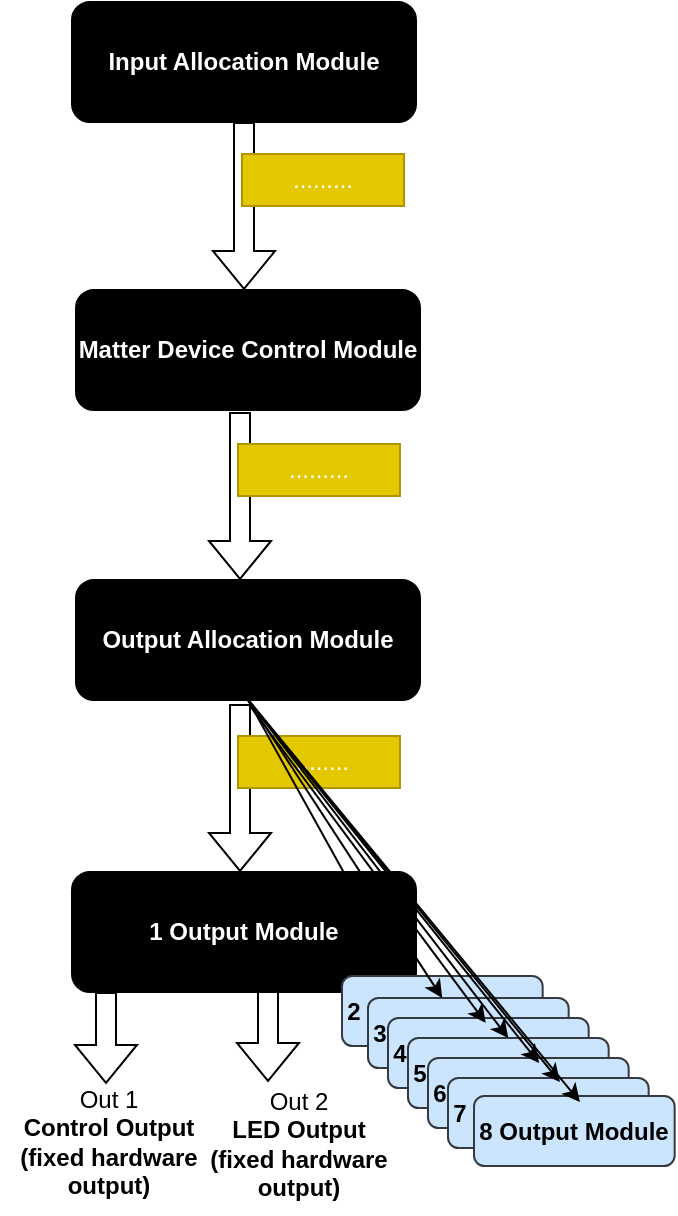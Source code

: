 <mxfile version="24.4.8" type="github" pages="8">
  <diagram name="Architecture" id="3tNNM1X5z_LQ3v7Zmcsf">
    <mxGraphModel dx="1160" dy="702" grid="0" gridSize="10" guides="1" tooltips="1" connect="1" arrows="1" fold="1" page="1" pageScale="1" pageWidth="850" pageHeight="1100" background="none" math="0" shadow="0">
      <root>
        <mxCell id="0" />
        <mxCell id="1" parent="0" />
        <UserObject label="&lt;b&gt;1 Output Module&lt;/b&gt;" link="data:page/id,SDVZ6m2dIcWAikIsJlS1" id="fAy4cRbwCINLskFZb-au-1">
          <mxCell style="rounded=1;whiteSpace=wrap;html=1;fillColor=#000000;fontColor=#FFFFFF;" parent="1" vertex="1">
            <mxGeometry x="293" y="929" width="172" height="60" as="geometry" />
          </mxCell>
        </UserObject>
        <mxCell id="fAy4cRbwCINLskFZb-au-11" value="&lt;b&gt;2 Output Module&lt;/b&gt;" style="rounded=1;whiteSpace=wrap;html=1;fillColor=#cce5ff;strokeColor=#36393d;" parent="1" vertex="1">
          <mxGeometry x="428" y="981" width="100.33" height="35" as="geometry" />
        </mxCell>
        <mxCell id="fAy4cRbwCINLskFZb-au-12" value="&lt;b&gt;3 Output Module&lt;/b&gt;" style="rounded=1;whiteSpace=wrap;html=1;fillColor=#cce5ff;strokeColor=#36393d;" parent="1" vertex="1">
          <mxGeometry x="441" y="992" width="100.33" height="35" as="geometry" />
        </mxCell>
        <mxCell id="fAy4cRbwCINLskFZb-au-13" value="&lt;b&gt;4 Output Module&lt;/b&gt;" style="rounded=1;whiteSpace=wrap;html=1;fillColor=#cce5ff;strokeColor=#36393d;" parent="1" vertex="1">
          <mxGeometry x="451" y="1002" width="100.33" height="35" as="geometry" />
        </mxCell>
        <mxCell id="fAy4cRbwCINLskFZb-au-14" value="&lt;b&gt;5 Output Module&lt;/b&gt;" style="rounded=1;whiteSpace=wrap;html=1;fillColor=#cce5ff;strokeColor=#36393d;" parent="1" vertex="1">
          <mxGeometry x="461" y="1012" width="100.33" height="35" as="geometry" />
        </mxCell>
        <mxCell id="fAy4cRbwCINLskFZb-au-15" value="&lt;b&gt;6 Output Module&lt;/b&gt;" style="rounded=1;whiteSpace=wrap;html=1;fillColor=#cce5ff;strokeColor=#36393d;" parent="1" vertex="1">
          <mxGeometry x="471" y="1022" width="100.33" height="35" as="geometry" />
        </mxCell>
        <mxCell id="fAy4cRbwCINLskFZb-au-16" value="&lt;b&gt;7 Output Module&lt;/b&gt;" style="rounded=1;whiteSpace=wrap;html=1;fillColor=#cce5ff;strokeColor=#36393d;" parent="1" vertex="1">
          <mxGeometry x="481" y="1032" width="100.33" height="35" as="geometry" />
        </mxCell>
        <mxCell id="fAy4cRbwCINLskFZb-au-17" value="&lt;b&gt;8 Output Module&lt;/b&gt;" style="rounded=1;whiteSpace=wrap;html=1;fillColor=#cce5ff;strokeColor=#36393d;" parent="1" vertex="1">
          <mxGeometry x="494" y="1041" width="100.33" height="35" as="geometry" />
        </mxCell>
        <mxCell id="ux4bUXaMXEddhi8iajMC-2" value="" style="shape=flexArrow;endArrow=classic;html=1;rounded=0;" parent="1" edge="1">
          <mxGeometry width="50" height="50" relative="1" as="geometry">
            <mxPoint x="377" y="845" as="sourcePoint" />
            <mxPoint x="377" y="929" as="targetPoint" />
          </mxGeometry>
        </mxCell>
        <UserObject label="&lt;font color=&quot;#ffffff&quot;&gt;.........&lt;/font&gt;" link="data:page/id,x37iSuyGTZj7YB0T2Fns" id="trt422tmJs_5_FZKnpYO-1">
          <mxCell style="rounded=0;whiteSpace=wrap;html=1;fillColor=#e3c800;strokeColor=#B09500;fontColor=#000000;" parent="1" vertex="1">
            <mxGeometry x="376" y="861" width="81" height="26" as="geometry" />
          </mxCell>
        </UserObject>
        <mxCell id="wxT5oKkkRgQmS80elWKP-1" value="" style="shape=flexArrow;endArrow=classic;html=1;rounded=0;" parent="1" edge="1">
          <mxGeometry width="50" height="50" relative="1" as="geometry">
            <mxPoint x="310" y="989" as="sourcePoint" />
            <mxPoint x="310" y="1035" as="targetPoint" />
          </mxGeometry>
        </mxCell>
        <mxCell id="wxT5oKkkRgQmS80elWKP-2" value="" style="shape=flexArrow;endArrow=classic;html=1;rounded=0;" parent="1" edge="1">
          <mxGeometry width="50" height="50" relative="1" as="geometry">
            <mxPoint x="391" y="988" as="sourcePoint" />
            <mxPoint x="391" y="1034" as="targetPoint" />
          </mxGeometry>
        </mxCell>
        <mxCell id="wxT5oKkkRgQmS80elWKP-3" value="Out 1&lt;div&gt;&lt;b&gt;Control Output&lt;/b&gt;&lt;/div&gt;&lt;div&gt;&lt;b&gt;(fixed hardware&lt;/b&gt;&lt;/div&gt;&lt;div&gt;&lt;b&gt;output)&lt;/b&gt;&lt;/div&gt;" style="text;html=1;align=center;verticalAlign=middle;resizable=0;points=[];autosize=1;strokeColor=none;fillColor=none;" parent="1" vertex="1">
          <mxGeometry x="257" y="1029" width="107" height="70" as="geometry" />
        </mxCell>
        <mxCell id="9pxlGcknDMdws_vcNT_B-1" value="Out 2&lt;div&gt;&lt;b&gt;LED Output&lt;/b&gt;&lt;/div&gt;&lt;div&gt;&lt;div&gt;&lt;b&gt;(fixed hardware&lt;/b&gt;&lt;/div&gt;&lt;div&gt;&lt;b&gt;output)&lt;/b&gt;&lt;/div&gt;&lt;/div&gt;" style="text;html=1;align=center;verticalAlign=middle;resizable=0;points=[];autosize=1;strokeColor=none;fillColor=none;" parent="1" vertex="1">
          <mxGeometry x="352" y="1030" width="107" height="70" as="geometry" />
        </mxCell>
        <UserObject label="&lt;b&gt;Output Allocation Module&lt;/b&gt;" link="data:page/id,f13qpNif5W2N2oETGpjO" id="vfjMXeYuusqqXOGD4zw7-1">
          <mxCell style="rounded=1;whiteSpace=wrap;html=1;fillColor=#000000;fontColor=#FFFFFF;" parent="1" vertex="1">
            <mxGeometry x="295" y="783" width="172" height="60" as="geometry" />
          </mxCell>
        </UserObject>
        <mxCell id="m_XG7xQePaBYRRnWptKg-1" value="" style="shape=flexArrow;endArrow=classic;html=1;rounded=0;" parent="1" edge="1">
          <mxGeometry width="50" height="50" relative="1" as="geometry">
            <mxPoint x="377" y="699" as="sourcePoint" />
            <mxPoint x="377" y="783" as="targetPoint" />
          </mxGeometry>
        </mxCell>
        <UserObject label="&lt;font color=&quot;#ffffff&quot;&gt;.........&lt;/font&gt;" link="data:page/id,_CJlaNm810BKsSvQgKIT" id="m_XG7xQePaBYRRnWptKg-2">
          <mxCell style="rounded=0;whiteSpace=wrap;html=1;fillColor=#e3c800;strokeColor=#B09500;fontColor=#000000;" parent="1" vertex="1">
            <mxGeometry x="376" y="715" width="81" height="26" as="geometry" />
          </mxCell>
        </UserObject>
        <mxCell id="jWVe9jhLpJO2bFFUr-xW-1" value="" style="endArrow=classic;html=1;rounded=0;exitX=0.5;exitY=1;exitDx=0;exitDy=0;entryX=0.366;entryY=0.037;entryDx=0;entryDy=0;entryPerimeter=0;" parent="1" source="vfjMXeYuusqqXOGD4zw7-1" edge="1">
          <mxGeometry width="50" height="50" relative="1" as="geometry">
            <mxPoint x="453" y="856" as="sourcePoint" />
            <mxPoint x="451.721" y="970.295" as="targetPoint" />
          </mxGeometry>
        </mxCell>
        <mxCell id="jWVe9jhLpJO2bFFUr-xW-2" value="" style="endArrow=classic;html=1;rounded=0;entryX=0.37;entryY=0;entryDx=0;entryDy=0;entryPerimeter=0;exitX=0.5;exitY=1;exitDx=0;exitDy=0;" parent="1" source="vfjMXeYuusqqXOGD4zw7-1" target="fAy4cRbwCINLskFZb-au-12" edge="1">
          <mxGeometry width="50" height="50" relative="1" as="geometry">
            <mxPoint x="384" y="851" as="sourcePoint" />
            <mxPoint x="460" y="978" as="targetPoint" />
          </mxGeometry>
        </mxCell>
        <mxCell id="jWVe9jhLpJO2bFFUr-xW-3" value="" style="endArrow=classic;html=1;rounded=0;entryX=0.487;entryY=0.069;entryDx=0;entryDy=0;entryPerimeter=0;" parent="1" target="fAy4cRbwCINLskFZb-au-13" edge="1">
          <mxGeometry width="50" height="50" relative="1" as="geometry">
            <mxPoint x="382" y="846" as="sourcePoint" />
            <mxPoint x="479" y="992" as="targetPoint" />
          </mxGeometry>
        </mxCell>
        <mxCell id="jWVe9jhLpJO2bFFUr-xW-4" value="" style="endArrow=classic;html=1;rounded=0;entryX=0.5;entryY=0;entryDx=0;entryDy=0;exitX=0.5;exitY=1;exitDx=0;exitDy=0;" parent="1" source="vfjMXeYuusqqXOGD4zw7-1" target="fAy4cRbwCINLskFZb-au-14" edge="1">
          <mxGeometry width="50" height="50" relative="1" as="geometry">
            <mxPoint x="392" y="856" as="sourcePoint" />
            <mxPoint x="510" y="1014" as="targetPoint" />
          </mxGeometry>
        </mxCell>
        <mxCell id="jWVe9jhLpJO2bFFUr-xW-5" value="" style="endArrow=classic;html=1;rounded=0;entryX=0.554;entryY=0.071;entryDx=0;entryDy=0;entryPerimeter=0;" parent="1" target="fAy4cRbwCINLskFZb-au-15" edge="1">
          <mxGeometry width="50" height="50" relative="1" as="geometry">
            <mxPoint x="382" y="844" as="sourcePoint" />
            <mxPoint x="521" y="1022" as="targetPoint" />
          </mxGeometry>
        </mxCell>
        <mxCell id="jWVe9jhLpJO2bFFUr-xW-6" value="" style="endArrow=classic;html=1;rounded=0;entryX=0.554;entryY=0.071;entryDx=0;entryDy=0;entryPerimeter=0;exitX=0.5;exitY=1;exitDx=0;exitDy=0;" parent="1" source="vfjMXeYuusqqXOGD4zw7-1" edge="1">
          <mxGeometry width="50" height="50" relative="1" as="geometry">
            <mxPoint x="392" y="854" as="sourcePoint" />
            <mxPoint x="537" y="1034" as="targetPoint" />
          </mxGeometry>
        </mxCell>
        <mxCell id="jWVe9jhLpJO2bFFUr-xW-7" value="" style="endArrow=classic;html=1;rounded=0;entryX=0.554;entryY=0.071;entryDx=0;entryDy=0;entryPerimeter=0;" parent="1" edge="1">
          <mxGeometry width="50" height="50" relative="1" as="geometry">
            <mxPoint x="382" y="844" as="sourcePoint" />
            <mxPoint x="547" y="1044" as="targetPoint" />
          </mxGeometry>
        </mxCell>
        <UserObject label="&lt;b&gt;Matter Device Control Module&lt;/b&gt;" link="data:page/id,aMIlVjx1Cge-OQUNsxkA" id="OaNki6vrqeqxyBiYRJJm-1">
          <mxCell style="rounded=1;whiteSpace=wrap;html=1;fillColor=#000000;fontColor=#FFFFFF;" parent="1" vertex="1">
            <mxGeometry x="295" y="638" width="172" height="60" as="geometry" />
          </mxCell>
        </UserObject>
        <mxCell id="NN8cYlNRpU9MfWTaVngx-1" value="" style="shape=flexArrow;endArrow=classic;html=1;rounded=0;" parent="1" edge="1">
          <mxGeometry width="50" height="50" relative="1" as="geometry">
            <mxPoint x="379" y="554" as="sourcePoint" />
            <mxPoint x="379" y="638" as="targetPoint" />
          </mxGeometry>
        </mxCell>
        <UserObject label="&lt;font color=&quot;#ffffff&quot;&gt;.........&lt;/font&gt;" link="data:page/id,x4jDlnsD2gaHHT8JD5JT" id="NN8cYlNRpU9MfWTaVngx-2">
          <mxCell style="rounded=0;whiteSpace=wrap;html=1;fillColor=#e3c800;strokeColor=#B09500;fontColor=#000000;" parent="1" vertex="1">
            <mxGeometry x="378" y="570" width="81" height="26" as="geometry" />
          </mxCell>
        </UserObject>
        <UserObject label="&lt;b&gt;Input Allocation Module&lt;/b&gt;" link="data:page/id,Kv6Zesl3vfpE7PgrDi9m" id="EXifMVPDh0jxDoU_YdpL-1">
          <mxCell style="rounded=1;whiteSpace=wrap;html=1;fillColor=#000000;fontColor=#FFFFFF;" vertex="1" parent="1">
            <mxGeometry x="293" y="494" width="172" height="60" as="geometry" />
          </mxCell>
        </UserObject>
      </root>
    </mxGraphModel>
  </diagram>
  <diagram name="96- Output allocation module" id="f13qpNif5W2N2oETGpjO">
    <mxGraphModel dx="1160" dy="1802" grid="0" gridSize="10" guides="1" tooltips="1" connect="1" arrows="1" fold="1" page="1" pageScale="1" pageWidth="850" pageHeight="1100" background="none" backgroundImage="{&quot;src&quot;:&quot;data:page/id,3tNNM1X5z_LQ3v7Zmcsf&quot;}" math="0" shadow="0">
      <root>
        <mxCell id="iN4MMuQWKGQ09hD97ne7-0" />
        <mxCell id="iN4MMuQWKGQ09hD97ne7-1" parent="iN4MMuQWKGQ09hD97ne7-0" />
        <mxCell id="iN4MMuQWKGQ09hD97ne7-2" value="&lt;div style=&quot;box-sizing: border-box; font-family: &amp;quot;Segoe UI VSS (Regular)&amp;quot;, &amp;quot;Segoe UI&amp;quot;, -apple-system, BlinkMacSystemFont, Roboto, &amp;quot;Helvetica Neue&amp;quot;, Helvetica, Ubuntu, Arial, sans-serif, &amp;quot;Apple Color Emoji&amp;quot;, &amp;quot;Segoe UI Emoji&amp;quot;, &amp;quot;Segoe UI Symbol&amp;quot;; font-size: 14px; text-align: start;&quot;&gt;&lt;div style=&quot;box-sizing: border-box;&quot;&gt;&lt;div style=&quot;box-sizing: border-box;&quot;&gt;&lt;div&gt;&lt;div style=&quot;box-sizing: border-box;&quot;&gt;Available modules (in this context hardware pluggable modules) which can be selected&lt;/div&gt;&lt;div style=&quot;box-sizing: border-box;&quot;&gt;&lt;ol style=&quot;box-sizing: border-box; padding-left: 40px;&quot;&gt;&lt;li style=&quot;box-sizing: border-box; list-style: inherit;&quot;&gt;Switch&lt;br style=&quot;box-sizing: border-box;&quot;&gt;&lt;/li&gt;&lt;li style=&quot;box-sizing: border-box; list-style: inherit;&quot;&gt;Switch Large&lt;/li&gt;&lt;li style=&quot;box-sizing: border-box; list-style: inherit;&quot;&gt;Dimmer&lt;/li&gt;&lt;li style=&quot;box-sizing: border-box; list-style: inherit;&quot;&gt;Regulator&lt;br style=&quot;box-sizing: border-box;&quot;&gt;&lt;/li&gt;&lt;li style=&quot;box-sizing: border-box; list-style: inherit;&quot;&gt;Regulator Large&lt;/li&gt;&lt;li style=&quot;box-sizing: border-box; list-style: inherit;&quot;&gt;Plug&lt;/li&gt;&lt;li style=&quot;box-sizing: border-box; list-style: inherit;&quot;&gt;Plug Large&lt;/li&gt;&lt;li style=&quot;box-sizing: border-box; list-style: inherit;&quot;&gt;spare&lt;/li&gt;&lt;li style=&quot;box-sizing: border-box; list-style: inherit;&quot;&gt;spare&lt;/li&gt;&lt;li style=&quot;box-sizing: border-box; list-style: inherit;&quot;&gt;Empty&lt;/li&gt;&lt;/ol&gt;&lt;/div&gt;&lt;div style=&quot;box-sizing: border-box;&quot;&gt;Modules are standard size modules and occupies 1 position, The large modules uses 2 positions, meaning each large module occupies 2 led control outputs and 2 level control outputs.&lt;/div&gt;&lt;div style=&quot;box-sizing: border-box;&quot;&gt;&lt;br style=&quot;box-sizing: border-box;&quot;&gt;&lt;/div&gt;&lt;div style=&quot;box-sizing: border-box;&quot;&gt;Based on the input, the allocator has to allocate the values to the output modules.&lt;/div&gt;&lt;/div&gt;&lt;div&gt;&lt;b&gt;&lt;br&gt;&lt;/b&gt;&lt;/div&gt;&lt;ul style=&quot;box-sizing: border-box; padding: 0px 0px 0px 40px;&quot;&gt;&lt;li style=&quot;box-sizing: border-box; list-style: inherit;&quot;&gt;&lt;div style=&quot;box-sizing: border-box;&quot;&gt;&lt;b style=&quot;box-sizing: border-box;&quot;&gt;Allocation Logic&lt;/b&gt;&lt;/div&gt;&lt;div style=&quot;box-sizing: border-box;&quot;&gt;&lt;ul style=&quot;box-sizing: border-box; padding: 0px 0px 0px 40px;&quot;&gt;&lt;li style=&quot;box-sizing: border-box; list-style: inherit;&quot;&gt;Allocate module 1 to Output module 1 output&lt;/li&gt;&lt;ul style=&quot;box-sizing: border-box; padding: 0px 0px 0px 40px;&quot;&gt;&lt;li style=&quot;box-sizing: border-box; list-style: inherit;&quot;&gt;If module 1 is large module, reserve output module 2 output&lt;/li&gt;&lt;/ul&gt;&lt;li style=&quot;box-sizing: border-box; list-style: inherit;&quot;&gt;Check next available output module, allocate the output of the module to next available output module and reserve the next output module, if the module is large&lt;/li&gt;&lt;li style=&quot;box-sizing: border-box; list-style: inherit;&quot;&gt;If module is empty allocate to next output module output&lt;/li&gt;&lt;li style=&quot;box-sizing: border-box; list-style: inherit;&quot;&gt;Allocate until the last module&amp;nbsp;&lt;/li&gt;&lt;li style=&quot;box-sizing: border-box; list-style: inherit;&quot;&gt;If module takes more than 8 output modules, ignore allocation after the 8th output module&lt;/li&gt;&lt;/ul&gt;&lt;div style=&quot;box-sizing: border-box;&quot;&gt;Example:&amp;nbsp;&lt;/div&gt;&lt;div style=&quot;box-sizing: border-box;&quot;&gt;types&lt;/div&gt;&lt;div style=&quot;box-sizing: border-box;&quot;&gt;1- Switch&lt;/div&gt;&lt;div style=&quot;box-sizing: border-box;&quot;&gt;2-Regulator Large&lt;/div&gt;&lt;div style=&quot;box-sizing: border-box;&quot;&gt;3- Dimmer&lt;/div&gt;&lt;div style=&quot;box-sizing: border-box;&quot;&gt;4-Plug Large&lt;/div&gt;&lt;div style=&quot;box-sizing: border-box;&quot;&gt;5-Empty&lt;/div&gt;&lt;div style=&quot;box-sizing: border-box;&quot;&gt;6-Empty&lt;/div&gt;&lt;div style=&quot;box-sizing: border-box;&quot;&gt;7-Empty&lt;/div&gt;&lt;div style=&quot;box-sizing: border-box;&quot;&gt;8-empty&lt;/div&gt;&lt;div style=&quot;box-sizing: border-box;&quot;&gt;&lt;br style=&quot;box-sizing: border-box;&quot;&gt;&lt;/div&gt;&lt;div style=&quot;box-sizing: border-box;&quot;&gt;Allocation based on the example:&lt;/div&gt;&lt;div style=&quot;box-sizing: border-box;&quot;&gt;Output Module 1 - Switch (occupies 1 output module)&lt;/div&gt;&lt;div style=&quot;box-sizing: border-box;&quot;&gt;Output Module 2 - Regulator Large (occupies 2 output modules)&lt;/div&gt;&lt;div style=&quot;box-sizing: border-box;&quot;&gt;Output Module 3 - Reserve (occupied by regulator large)&lt;/div&gt;&lt;div style=&quot;box-sizing: border-box;&quot;&gt;Output Module 4 - Dimmer&amp;nbsp;&lt;span style=&quot;box-sizing: border-box;&quot;&gt;(occupies 1 output module)&lt;/span&gt;&lt;/div&gt;&lt;div style=&quot;box-sizing: border-box;&quot;&gt;Output Module 5 - Plug&amp;nbsp; Large (Occupies 2 output modules)&lt;/div&gt;&lt;div style=&quot;box-sizing: border-box;&quot;&gt;&lt;span style=&quot;box-sizing: border-box;&quot;&gt;Output Module 6 - Reserve (occupied by plug large)&lt;/span&gt;&lt;br style=&quot;box-sizing: border-box;&quot;&gt;&lt;/div&gt;&lt;div style=&quot;box-sizing: border-box;&quot;&gt;&lt;span style=&quot;box-sizing: border-box;&quot;&gt;Output Module 7 - Reserve&lt;/span&gt;&lt;/div&gt;&lt;div style=&quot;box-sizing: border-box;&quot;&gt;&lt;span style=&quot;box-sizing: border-box;&quot;&gt;Output Module 8 - Reserve&lt;/span&gt;&lt;/div&gt;&lt;div style=&quot;box-sizing: border-box;&quot;&gt;&lt;br style=&quot;box-sizing: border-box;&quot;&gt;&lt;/div&gt;&lt;/div&gt;&lt;div style=&quot;box-sizing: border-box;&quot;&gt;&lt;br style=&quot;box-sizing: border-box;&quot;&gt;&lt;/div&gt;&lt;div style=&quot;box-sizing: border-box;&quot;&gt;&lt;b style=&quot;box-sizing: border-box;&quot;&gt;Control Logic&lt;/b&gt;&lt;/div&gt;&lt;div style=&quot;box-sizing: border-box;&quot;&gt;&lt;span style=&quot;box-sizing: border-box;&quot;&gt;&amp;nbsp;&lt;/span&gt;&lt;br style=&quot;box-sizing: border-box;&quot;&gt;&lt;/div&gt;&lt;div style=&quot;box-sizing: border-box;&quot;&gt;&lt;i style=&quot;box-sizing: border-box;&quot;&gt;&lt;u style=&quot;box-sizing: border-box;&quot;&gt;Type: Switch, Plug, Plug Large&lt;/u&gt;&lt;/i&gt;&lt;/div&gt;&lt;div style=&quot;box-sizing: border-box;&quot;&gt;&lt;ol style=&quot;box-sizing: border-box; padding-left: 40px;&quot;&gt;&lt;li style=&quot;box-sizing: border-box; list-style: inherit;&quot;&gt;PWM = off&lt;/li&gt;&lt;li style=&quot;box-sizing: border-box; list-style: inherit;&quot;&gt;&lt;span style=&quot;box-sizing: border-box;&quot;&gt;Number of leds-1&lt;/span&gt;&lt;br style=&quot;box-sizing: border-box;&quot;&gt;&lt;/li&gt;&lt;li style=&quot;box-sizing: border-box; list-style: inherit;&quot;&gt;&lt;span style=&quot;box-sizing: border-box;&quot;&gt;&lt;br style=&quot;box-sizing: border-box;&quot;&gt;State is off, then Output level 0%&lt;br style=&quot;box-sizing: border-box;&quot;&gt;&lt;/span&gt;State is on then Output level 100%&lt;/li&gt;&lt;li style=&quot;box-sizing: border-box; list-style: inherit;&quot;&gt;Switch led color (global value)&lt;/li&gt;&lt;li style=&quot;box-sizing: border-box; list-style: inherit;&quot;&gt;Led brightness = Required Visible brightness (calculated by ambient light sensor module) from global variable + Switch light compensation (global value)&lt;/li&gt;&lt;/ol&gt;&lt;div style=&quot;box-sizing: border-box;&quot;&gt;&lt;div style=&quot;box-sizing: border-box;&quot;&gt;&lt;i style=&quot;box-sizing: border-box;&quot;&gt;&lt;u style=&quot;box-sizing: border-box;&quot;&gt;Type: Dimmer, Regulator, Regulator Large&lt;/u&gt;&lt;/i&gt;&lt;/div&gt;&lt;div style=&quot;box-sizing: border-box;&quot;&gt;&lt;ol style=&quot;box-sizing: border-box; padding-left: 40px;&quot;&gt;&lt;li style=&quot;box-sizing: border-box; list-style: inherit;&quot;&gt;PWM = on&amp;nbsp;&lt;/li&gt;&lt;li style=&quot;box-sizing: border-box; list-style: inherit;&quot;&gt;&lt;span style=&quot;box-sizing: border-box;&quot;&gt;Number of leds - Set based on level - 0 to 5 (eg: if 100% 5 leds, 50%-2 leds) and when state is on&lt;br style=&quot;box-sizing: border-box;&quot;&gt;&lt;/span&gt;When state is off number of leds to 0&lt;/li&gt;&lt;li style=&quot;box-sizing: border-box; list-style: inherit;&quot;&gt;Set level passes to level when state is on level is 0 when state is off&lt;/li&gt;&lt;li style=&quot;box-sizing: border-box; list-style: inherit;&quot;&gt;Switch led color (global value)&lt;br style=&quot;box-sizing: border-box;&quot;&gt;&lt;/li&gt;&lt;li style=&quot;box-sizing: border-box; list-style: inherit;&quot;&gt;Led brightness = Required Visible brightness (calculated by ambient light sensor) + Switch light compensation (global value)&lt;/li&gt;&lt;/ol&gt;&lt;div style=&quot;box-sizing: border-box;&quot;&gt;Type: Empty&lt;/div&gt;&lt;div style=&quot;box-sizing: border-box;&quot;&gt;&lt;ol style=&quot;box-sizing: border-box; padding-left: 40px;&quot;&gt;&lt;li style=&quot;box-sizing: border-box; list-style: inherit;&quot;&gt;PWM = off&lt;/li&gt;&lt;li style=&quot;box-sizing: border-box; list-style: inherit;&quot;&gt;&lt;span style=&quot;box-sizing: border-box;&quot;&gt;Number of leds 0&lt;/span&gt;&lt;br style=&quot;box-sizing: border-box;&quot;&gt;&lt;/li&gt;&lt;li style=&quot;box-sizing: border-box; list-style: inherit;&quot;&gt;level is 0&lt;/li&gt;&lt;li style=&quot;box-sizing: border-box; list-style: inherit;&quot;&gt;Dimmer led color (global value)&lt;br style=&quot;box-sizing: border-box;&quot;&gt;&lt;/li&gt;&lt;li style=&quot;box-sizing: border-box; list-style: inherit;&quot;&gt;Led brightness = 0&lt;/li&gt;&lt;/ol&gt;&lt;/div&gt;&lt;/div&gt;&lt;/div&gt;&lt;/div&gt;&lt;/li&gt;&lt;/ul&gt;&lt;/div&gt;&lt;/div&gt;&lt;/div&gt;" style="rounded=0;whiteSpace=wrap;html=1;fillColor=#99CCFF;strokeColor=#b85450;gradientColor=none;glass=1;opacity=89;shadow=0;" parent="iN4MMuQWKGQ09hD97ne7-1" vertex="1">
          <mxGeometry x="7" y="-180" width="838" height="1276" as="geometry" />
        </mxCell>
        <UserObject label="&lt;b&gt;&lt;font style=&quot;font-size: 21px;&quot;&gt;X&lt;/font&gt;&lt;/b&gt;" link="data:page/id,3tNNM1X5z_LQ3v7Zmcsf" id="iN4MMuQWKGQ09hD97ne7-3">
          <mxCell style="whiteSpace=wrap;html=1;aspect=fixed;fillColor=#ff0000;" parent="iN4MMuQWKGQ09hD97ne7-1" vertex="1">
            <mxGeometry x="812" y="-180" width="33" height="33" as="geometry" />
          </mxCell>
        </UserObject>
      </root>
    </mxGraphModel>
  </diagram>
  <diagram name="100- Input allocation module" id="Kv6Zesl3vfpE7PgrDi9m">
    <mxGraphModel dx="1160" dy="1802" grid="0" gridSize="10" guides="1" tooltips="1" connect="1" arrows="1" fold="1" page="1" pageScale="1" pageWidth="850" pageHeight="1100" background="none" backgroundImage="{&quot;src&quot;:&quot;data:page/id,3tNNM1X5z_LQ3v7Zmcsf&quot;}" math="0" shadow="0">
      <root>
        <mxCell id="koZDuczW5av_cvZHu8n--0" />
        <mxCell id="koZDuczW5av_cvZHu8n--1" parent="koZDuczW5av_cvZHu8n--0" />
        <mxCell id="koZDuczW5av_cvZHu8n--2" value="&lt;div style=&quot;box-sizing: border-box; font-family: &amp;quot;Segoe UI VSS (Regular)&amp;quot;, &amp;quot;Segoe UI&amp;quot;, -apple-system, BlinkMacSystemFont, Roboto, &amp;quot;Helvetica Neue&amp;quot;, Helvetica, Ubuntu, Arial, sans-serif, &amp;quot;Apple Color Emoji&amp;quot;, &amp;quot;Segoe UI Emoji&amp;quot;, &amp;quot;Segoe UI Symbol&amp;quot;; font-size: 14px; text-align: start;&quot;&gt;&lt;div style=&quot;box-sizing: border-box;&quot;&gt;&lt;div style=&quot;box-sizing: border-box;&quot;&gt;&lt;div&gt;&lt;div style=&quot;box-sizing: border-box;&quot;&gt;Available modules (in this context hardware pluggable modules) which can be selected&lt;/div&gt;&lt;div style=&quot;box-sizing: border-box;&quot;&gt;&lt;ol style=&quot;box-sizing: border-box; padding-left: 40px;&quot;&gt;&lt;li style=&quot;box-sizing: border-box; list-style: inherit;&quot;&gt;Switch&lt;br style=&quot;box-sizing: border-box;&quot;&gt;&lt;/li&gt;&lt;li style=&quot;box-sizing: border-box; list-style: inherit;&quot;&gt;Switch Large&lt;/li&gt;&lt;li style=&quot;box-sizing: border-box; list-style: inherit;&quot;&gt;Dimmer&lt;/li&gt;&lt;li style=&quot;box-sizing: border-box; list-style: inherit;&quot;&gt;Regulator&lt;br style=&quot;box-sizing: border-box;&quot;&gt;&lt;/li&gt;&lt;li style=&quot;box-sizing: border-box; list-style: inherit;&quot;&gt;Regulator Large&lt;/li&gt;&lt;li style=&quot;box-sizing: border-box; list-style: inherit;&quot;&gt;Plug&lt;/li&gt;&lt;li style=&quot;box-sizing: border-box; list-style: inherit;&quot;&gt;Plug Large&lt;/li&gt;&lt;li style=&quot;box-sizing: border-box; list-style: inherit;&quot;&gt;spare&lt;/li&gt;&lt;li style=&quot;box-sizing: border-box; list-style: inherit;&quot;&gt;spare&lt;/li&gt;&lt;li style=&quot;box-sizing: border-box; list-style: inherit;&quot;&gt;Empty&lt;/li&gt;&lt;/ol&gt;&lt;/div&gt;&lt;div style=&quot;box-sizing: border-box;&quot;&gt;Modules are standard size modules and occupies 1 position, The large modules uses 2 positions, meaning each large module occupies 2 led control outputs and 2 level control outputs.&lt;/div&gt;&lt;div style=&quot;box-sizing: border-box;&quot;&gt;&lt;br style=&quot;box-sizing: border-box;&quot;&gt;&lt;/div&gt;&lt;div style=&quot;box-sizing: border-box;&quot;&gt;Based on the input, the allocator has to allocate the values to static variables within the module for further processing&lt;/div&gt;&lt;/div&gt;&lt;ul style=&quot;box-sizing: border-box; padding: 0px 0px 0px 40px;&quot;&gt;&lt;li style=&quot;box-sizing: border-box; list-style: inherit;&quot;&gt;&lt;div style=&quot;box-sizing: border-box;&quot;&gt;&lt;b style=&quot;box-sizing: border-box;&quot;&gt;Allocation Logic&lt;/b&gt;&lt;/div&gt;&lt;div style=&quot;box-sizing: border-box;&quot;&gt;&lt;ul style=&quot;box-sizing: border-box; padding: 0px 0px 0px 40px;&quot;&gt;&lt;li style=&quot;box-sizing: border-box; list-style: inherit;&quot;&gt;Hardware inputs connects to the module&lt;/li&gt;&lt;li style=&quot;box-sizing: border-box; list-style: inherit;&quot;&gt;Allocate first two inputs to the input module 1&lt;/li&gt;&lt;ul style=&quot;box-sizing: border-box; padding: 0px 0px 0px 40px;&quot;&gt;&lt;li style=&quot;box-sizing: border-box; list-style: inherit;&quot;&gt;If module 1 is large module, reserve input module 2 input&lt;/li&gt;&lt;/ul&gt;&lt;li style=&quot;box-sizing: border-box; list-style: inherit;&quot;&gt;Check next available input module, allocate the hardware input of the module to next available input module and reserve the next output module, if the module is large&lt;/li&gt;&lt;li style=&quot;box-sizing: border-box; list-style: inherit;&quot;&gt;Allocate until the last module&amp;nbsp;&lt;/li&gt;&lt;li style=&quot;box-sizing: border-box; list-style: inherit;&quot;&gt;If module takes more than 8 input modules, ignore allocation after the 8th input module&lt;/li&gt;&lt;/ul&gt;&lt;div style=&quot;box-sizing: border-box;&quot;&gt;Example:&amp;nbsp;&lt;/div&gt;&lt;div style=&quot;box-sizing: border-box;&quot;&gt;types&lt;/div&gt;&lt;div style=&quot;box-sizing: border-box;&quot;&gt;1- Switch&lt;/div&gt;&lt;div style=&quot;box-sizing: border-box;&quot;&gt;2-Regulator Large&lt;/div&gt;&lt;div style=&quot;box-sizing: border-box;&quot;&gt;3- Dimmer&lt;/div&gt;&lt;div style=&quot;box-sizing: border-box;&quot;&gt;4-Plug Large&lt;/div&gt;&lt;div style=&quot;box-sizing: border-box;&quot;&gt;5-Empty&lt;/div&gt;&lt;div style=&quot;box-sizing: border-box;&quot;&gt;&lt;br style=&quot;box-sizing: border-box;&quot;&gt;&lt;/div&gt;&lt;div style=&quot;box-sizing: border-box;&quot;&gt;Allocation based on the example:&lt;/div&gt;&lt;div style=&quot;box-sizing: border-box;&quot;&gt;Input Module 1 - Switch (occupies 1 output module)&lt;/div&gt;&lt;div style=&quot;box-sizing: border-box;&quot;&gt;&lt;span style=&quot;background-color: initial;&quot;&gt;Input&lt;/span&gt;&amp;nbsp;Module 2 - Regulator Large (occupies 2 output modules)&lt;/div&gt;&lt;div style=&quot;box-sizing: border-box;&quot;&gt;&lt;span style=&quot;background-color: initial;&quot;&gt;Input&lt;/span&gt;&amp;nbsp;Module 3 - Reserve (occupied by regulator large)&lt;/div&gt;&lt;div style=&quot;box-sizing: border-box;&quot;&gt;&lt;span style=&quot;background-color: initial;&quot;&gt;Input&lt;/span&gt;&amp;nbsp;Module 4 - Dimmer&amp;nbsp;&lt;span style=&quot;box-sizing: border-box;&quot;&gt;(occupies 1 output module)&lt;/span&gt;&lt;/div&gt;&lt;div style=&quot;box-sizing: border-box;&quot;&gt;&lt;span style=&quot;background-color: initial;&quot;&gt;Input&lt;/span&gt;&amp;nbsp;Module 5 - Plug&amp;nbsp; Large (Occupies 2 output modules)&lt;/div&gt;&lt;div style=&quot;box-sizing: border-box;&quot;&gt;&lt;span style=&quot;box-sizing: border-box;&quot;&gt;&lt;span style=&quot;background-color: initial;&quot;&gt;Input&lt;/span&gt;&amp;nbsp;Module 6 - Reserve (occupied by plug large)&lt;/span&gt;&lt;br style=&quot;box-sizing: border-box;&quot;&gt;&lt;/div&gt;&lt;div style=&quot;box-sizing: border-box;&quot;&gt;&lt;span style=&quot;box-sizing: border-box;&quot;&gt;&lt;span style=&quot;background-color: initial;&quot;&gt;Input&lt;/span&gt;&amp;nbsp;Module 7 - Reserve&lt;/span&gt;&lt;/div&gt;&lt;div style=&quot;box-sizing: border-box;&quot;&gt;&lt;span style=&quot;box-sizing: border-box;&quot;&gt;&lt;span style=&quot;background-color: initial;&quot;&gt;Input&lt;/span&gt;&amp;nbsp;Module 8 - Reserve&lt;/span&gt;&lt;/div&gt;&lt;div style=&quot;box-sizing: border-box;&quot;&gt;&lt;br&gt;&lt;/div&gt;&lt;/div&gt;&lt;div style=&quot;box-sizing: border-box;&quot;&gt;&lt;b style=&quot;box-sizing: border-box;&quot;&gt;Control Logic&lt;/b&gt;&lt;/div&gt;&lt;div style=&quot;box-sizing: border-box;&quot;&gt;&lt;span style=&quot;box-sizing: border-box;&quot;&gt;&amp;nbsp;&lt;/span&gt;&lt;br style=&quot;box-sizing: border-box;&quot;&gt;&lt;/div&gt;&lt;div style=&quot;box-sizing: border-box;&quot;&gt;&lt;i style=&quot;box-sizing: border-box;&quot;&gt;&lt;u style=&quot;box-sizing: border-box;&quot;&gt;Type: Switch, Plug, Plug Large&lt;/u&gt;&lt;/i&gt;&lt;/div&gt;&lt;div style=&quot;box-sizing: border-box;&quot;&gt;&lt;ol style=&quot;box-sizing: border-box; padding-left: 40px;&quot;&gt;&lt;li style=&quot;box-sizing: border-box; list-style: inherit;&quot;&gt;Only first input is used, Input acts as a push to on, push to off button input&lt;/li&gt;&lt;li style=&quot;box-sizing: border-box; list-style: inherit;&quot;&gt;&lt;br&gt;&lt;/li&gt;&lt;/ol&gt;&lt;div style=&quot;box-sizing: border-box;&quot;&gt;&lt;div style=&quot;box-sizing: border-box;&quot;&gt;&lt;i style=&quot;box-sizing: border-box;&quot;&gt;&lt;u style=&quot;box-sizing: border-box;&quot;&gt;Type: Dimmer,&amp;nbsp;&lt;/u&gt;&lt;/i&gt;&lt;/div&gt;&lt;div style=&quot;box-sizing: border-box;&quot;&gt;&lt;ol style=&quot;box-sizing: border-box; padding-left: 40px;&quot;&gt;&lt;li style=&quot;box-sizing: border-box; list-style: inherit;&quot;&gt;Both the inputs are used,&amp;nbsp;&lt;/li&gt;&lt;ol&gt;&lt;li style=&quot;box-sizing: border-box; list-style: inherit;&quot;&gt;1st input acts as Level Up&lt;/li&gt;&lt;li style=&quot;box-sizing: border-box; list-style: inherit;&quot;&gt;2nd input acts as level down&lt;/li&gt;&lt;li style=&quot;box-sizing: border-box; list-style: inherit;&quot;&gt;When both 1st and 2nd inputs are active together, should be considered as on off button (push to on push to off)&lt;/li&gt;&lt;/ol&gt;&lt;/ol&gt;&lt;div&gt;&lt;br&gt;&lt;/div&gt;&lt;div&gt;&lt;i style=&quot;box-sizing: border-box;&quot;&gt;&lt;u style=&quot;box-sizing: border-box;&quot;&gt;Type: Regulator Large (Regulator standard size is made obsolete due to input constrains)&lt;/u&gt;&lt;/i&gt;&lt;br&gt;&lt;/div&gt;&lt;ol style=&quot;box-sizing: border-box; padding-left: 40px;&quot;&gt;&lt;li style=&quot;box-sizing: border-box; list-style: inherit;&quot;&gt;Two input modules are occupied hence 4 inputs are available&lt;/li&gt;&lt;li style=&quot;box-sizing: border-box; list-style: inherit;&quot;&gt;1st and 2nd inputs operates as an encoder input with 24ppr&lt;/li&gt;&lt;li style=&quot;box-sizing: border-box; list-style: inherit;&quot;&gt;3rd input acts as push to on push to off input&lt;/li&gt;&lt;li style=&quot;box-sizing: border-box; list-style: inherit;&quot;&gt;pulse per level up or down should be taken from the global db&lt;/li&gt;&lt;/ol&gt;&lt;div&gt;&lt;br&gt;&lt;/div&gt;&lt;/div&gt;&lt;/div&gt;&lt;/div&gt;&lt;/li&gt;&lt;li style=&quot;box-sizing: border-box; list-style: inherit;&quot;&gt;&lt;div style=&quot;box-sizing: border-box;&quot;&gt;&lt;b style=&quot;box-sizing: border-box;&quot;&gt;&amp;nbsp;The translated values must be passed into the udt as level up, level down, on/off&amp;nbsp;&lt;/b&gt;&lt;/div&gt;&lt;/li&gt;&lt;/ul&gt;&lt;/div&gt;&lt;/div&gt;&lt;/div&gt;" style="rounded=0;whiteSpace=wrap;html=1;fillColor=#99CCFF;strokeColor=#b85450;gradientColor=none;glass=1;opacity=89;shadow=0;" vertex="1" parent="koZDuczW5av_cvZHu8n--1">
          <mxGeometry x="7" y="-180" width="838" height="1276" as="geometry" />
        </mxCell>
        <UserObject label="&lt;b&gt;&lt;font style=&quot;font-size: 21px;&quot;&gt;X&lt;/font&gt;&lt;/b&gt;" link="data:page/id,3tNNM1X5z_LQ3v7Zmcsf" id="koZDuczW5av_cvZHu8n--3">
          <mxCell style="whiteSpace=wrap;html=1;aspect=fixed;fillColor=#ff0000;" vertex="1" parent="koZDuczW5av_cvZHu8n--1">
            <mxGeometry x="812" y="-180" width="33" height="33" as="geometry" />
          </mxCell>
        </UserObject>
      </root>
    </mxGraphModel>
  </diagram>
  <diagram name="97- Matter device control module" id="aMIlVjx1Cge-OQUNsxkA">
    <mxGraphModel dx="1160" dy="702" grid="0" gridSize="10" guides="1" tooltips="1" connect="1" arrows="1" fold="1" page="1" pageScale="1" pageWidth="850" pageHeight="1100" background="none" backgroundImage="{&quot;src&quot;:&quot;data:page/id,3tNNM1X5z_LQ3v7Zmcsf&quot;}" math="0" shadow="0">
      <root>
        <mxCell id="myedNGTBb659xeRmofeS-0" />
        <mxCell id="myedNGTBb659xeRmofeS-1" parent="myedNGTBb659xeRmofeS-0" />
        <mxCell id="myedNGTBb659xeRmofeS-2" value="&lt;div style=&quot;box-sizing: border-box; font-family: &amp;quot;Segoe UI VSS (Regular)&amp;quot;, &amp;quot;Segoe UI&amp;quot;, -apple-system, BlinkMacSystemFont, Roboto, &amp;quot;Helvetica Neue&amp;quot;, Helvetica, Ubuntu, Arial, sans-serif, &amp;quot;Apple Color Emoji&amp;quot;, &amp;quot;Segoe UI Emoji&amp;quot;, &amp;quot;Segoe UI Symbol&amp;quot;; font-size: 14px; text-align: start;&quot;&gt;&lt;div style=&quot;box-sizing: border-box;&quot;&gt;&lt;div style=&quot;box-sizing: border-box;&quot;&gt;&lt;div&gt;&lt;div style=&quot;box-sizing: border-box;&quot;&gt;&lt;div style=&quot;box-sizing: border-box;&quot;&gt;&lt;b style=&quot;box-sizing: border-box;&quot;&gt;Control Logic&lt;/b&gt;&lt;br style=&quot;box-sizing: border-box;&quot;&gt;&lt;div style=&quot;box-sizing: border-box;&quot;&gt;&lt;br style=&quot;box-sizing: border-box;&quot;&gt;&lt;/div&gt;&lt;div style=&quot;box-sizing: border-box;&quot;&gt;&lt;/div&gt;&lt;div style=&quot;box-sizing: border-box;&quot;&gt;&lt;span style=&quot;box-sizing: border-box;&quot;&gt;It is important that it remembers the last state on power cycle&amp;nbsp;&lt;/span&gt;&lt;/div&gt;&lt;div style=&quot;box-sizing: border-box;&quot;&gt;&lt;span style=&quot;box-sizing: border-box;&quot;&gt;&lt;br style=&quot;box-sizing: border-box;&quot;&gt;&lt;/span&gt;&lt;/div&gt;&lt;div style=&quot;box-sizing: border-box;&quot;&gt;&lt;span style=&quot;box-sizing: border-box;&quot;&gt;&lt;span style=&quot;box-sizing: border-box;&quot;&gt;Switch Cluster or On Off Cluster - Switch Module&lt;/span&gt;&lt;br style=&quot;box-sizing: border-box;&quot;&gt;&lt;/span&gt;&lt;/div&gt;&lt;div style=&quot;box-sizing: border-box;&quot;&gt;Level Controller Cluster - Dimmer Module&lt;/div&gt;&lt;div style=&quot;box-sizing: border-box;&quot;&gt;Fan Control Cluster - Regulator Module&lt;/div&gt;&lt;div style=&quot;box-sizing: border-box;&quot;&gt;Socket - Plug Module&lt;/div&gt;&lt;br style=&quot;box-sizing: border-box;&quot;&gt;&lt;/div&gt;&lt;div style=&quot;box-sizing: border-box;&quot;&gt;&lt;ul style=&quot;box-sizing: border-box; padding: 0px 0px 0px 40px;&quot;&gt;&lt;li style=&quot;box-sizing: border-box; list-style: inherit;&quot;&gt;If Device type is 1-2 =&amp;nbsp;&lt;span style=&quot;box-sizing: border-box;&quot;&gt;Switch Cluster or On Off Cluster - Switch Module&lt;/span&gt;&lt;/li&gt;&lt;li style=&quot;box-sizing: border-box; list-style: inherit;&quot;&gt;&lt;span style=&quot;box-sizing: border-box;&quot;&gt;If Device type is 3 =&amp;nbsp;&lt;span style=&quot;box-sizing: border-box;&quot;&gt;Level Controller Cluster - Dimmer Module&lt;/span&gt;&lt;/span&gt;&lt;/li&gt;&lt;li style=&quot;box-sizing: border-box; list-style: inherit;&quot;&gt;&lt;span style=&quot;box-sizing: border-box;&quot;&gt;&lt;span style=&quot;box-sizing: border-box;&quot;&gt;If Device type is 4-5 =&amp;nbsp;&lt;span style=&quot;box-sizing: border-box;&quot;&gt;Fan Control Cluster - Regulator Module&lt;/span&gt;&lt;/span&gt;&lt;/span&gt;&lt;/li&gt;&lt;li style=&quot;box-sizing: border-box; list-style: inherit;&quot;&gt;&lt;span style=&quot;box-sizing: border-box;&quot;&gt;&lt;span style=&quot;box-sizing: border-box;&quot;&gt;&lt;span style=&quot;box-sizing: border-box;&quot;&gt;If Device type is 6-7 =&amp;nbsp;&lt;span style=&quot;box-sizing: border-box;&quot;&gt;Socket - Plug Module&lt;/span&gt;&lt;/span&gt;&lt;/span&gt;&lt;/span&gt;&lt;/li&gt;&lt;li style=&quot;box-sizing: border-box; list-style: inherit;&quot;&gt;&lt;span style=&quot;box-sizing: border-box;&quot;&gt;If Device type is&amp;nbsp; 8 = Disable&lt;/span&gt;&lt;/li&gt;&lt;/ul&gt;&lt;div style=&quot;box-sizing: border-box;&quot;&gt;Sets device type dynamically on 8 instances of matter clusters&lt;/div&gt;&lt;div style=&quot;box-sizing: border-box;&quot;&gt;&lt;br style=&quot;box-sizing: border-box;&quot;&gt;&lt;/div&gt;&lt;div style=&quot;box-sizing: border-box;&quot;&gt;Assign Inputs based on the type selection to the matter cluster modules&lt;/div&gt;&lt;div style=&quot;box-sizing: border-box;&quot;&gt;&lt;ul style=&quot;box-sizing: border-box; padding: 0px 0px 0px 40px;&quot;&gt;&lt;li style=&quot;box-sizing: border-box; list-style: inherit;&quot;&gt;Switch&lt;/li&gt;&lt;ul style=&quot;box-sizing: border-box; padding: 0px 0px 0px 40px;&quot;&gt;&lt;li style=&quot;box-sizing: border-box; list-style: inherit;&quot;&gt;Only On Off&lt;/li&gt;&lt;/ul&gt;&lt;li style=&quot;box-sizing: border-box; list-style: inherit;&quot;&gt;Dimmer&lt;/li&gt;&lt;ul style=&quot;box-sizing: border-box; padding: 0px 0px 0px 40px;&quot;&gt;&lt;li style=&quot;box-sizing: border-box; list-style: inherit;&quot;&gt;On Off Level Up and Down&lt;/li&gt;&lt;/ul&gt;&lt;li style=&quot;box-sizing: border-box; list-style: inherit;&quot;&gt;Regulator&lt;/li&gt;&lt;ul style=&quot;box-sizing: border-box; padding: 0px 0px 0px 40px;&quot;&gt;&lt;li style=&quot;box-sizing: border-box; list-style: inherit;&quot;&gt;On Off Up and Down&lt;/li&gt;&lt;/ul&gt;&lt;li style=&quot;box-sizing: border-box; list-style: inherit;&quot;&gt;Socket&lt;/li&gt;&lt;ul style=&quot;box-sizing: border-box; padding: 0px 0px 0px 40px;&quot;&gt;&lt;li style=&quot;box-sizing: border-box; list-style: inherit;&quot;&gt;Only On Off&lt;/li&gt;&lt;/ul&gt;&lt;li style=&quot;box-sizing: border-box; list-style: inherit;&quot;&gt;Disable&lt;/li&gt;&lt;ul style=&quot;box-sizing: border-box; padding: 0px 0px 0px 40px;&quot;&gt;&lt;li style=&quot;box-sizing: border-box; list-style: inherit;&quot;&gt;No input and output,&amp;nbsp; disable every functionality including visibility on UI&lt;/li&gt;&lt;/ul&gt;&lt;/ul&gt;&lt;div style=&quot;box-sizing: border-box;&quot;&gt;Passes received device type on output device type&lt;/div&gt;&lt;div style=&quot;box-sizing: border-box;&quot;&gt;&lt;br style=&quot;box-sizing: border-box;&quot;&gt;&lt;/div&gt;&lt;div style=&quot;box-sizing: border-box;&quot;&gt;Sets constant parameters like constant increment step value, constant long press action, etc based on the module type selected&amp;nbsp;&lt;/div&gt;&lt;/div&gt;&lt;/div&gt;&lt;/div&gt;&lt;/div&gt;&lt;/div&gt;&lt;/div&gt;&lt;/div&gt;" style="rounded=0;whiteSpace=wrap;html=1;fillColor=#99CCFF;strokeColor=#b85450;gradientColor=none;glass=1;opacity=89;shadow=0;" vertex="1" parent="myedNGTBb659xeRmofeS-1">
          <mxGeometry x="7" y="223" width="838" height="841" as="geometry" />
        </mxCell>
        <UserObject label="&lt;b&gt;&lt;font style=&quot;font-size: 21px;&quot;&gt;X&lt;/font&gt;&lt;/b&gt;" link="data:page/id,3tNNM1X5z_LQ3v7Zmcsf" id="myedNGTBb659xeRmofeS-3">
          <mxCell style="whiteSpace=wrap;html=1;aspect=fixed;fillColor=#ff0000;" vertex="1" parent="myedNGTBb659xeRmofeS-1">
            <mxGeometry x="812" y="223" width="33" height="33" as="geometry" />
          </mxCell>
        </UserObject>
      </root>
    </mxGraphModel>
  </diagram>
  <diagram name="95 Output module" id="SDVZ6m2dIcWAikIsJlS1">
    <mxGraphModel dx="1160" dy="702" grid="0" gridSize="10" guides="1" tooltips="1" connect="1" arrows="1" fold="1" page="1" pageScale="1" pageWidth="850" pageHeight="1100" background="none" backgroundImage="{&quot;src&quot;:&quot;data:page/id,3tNNM1X5z_LQ3v7Zmcsf&quot;}" math="0" shadow="0">
      <root>
        <mxCell id="2kp57rCUnibryJvJ5NKm-0" />
        <mxCell id="2kp57rCUnibryJvJ5NKm-1" parent="2kp57rCUnibryJvJ5NKm-0" />
        <mxCell id="2kp57rCUnibryJvJ5NKm-2" value="&lt;div style=&quot;box-sizing: border-box; font-family: &amp;quot;Segoe UI VSS (Regular)&amp;quot;, &amp;quot;Segoe UI&amp;quot;, -apple-system, BlinkMacSystemFont, Roboto, &amp;quot;Helvetica Neue&amp;quot;, Helvetica, Ubuntu, Arial, sans-serif, &amp;quot;Apple Color Emoji&amp;quot;, &amp;quot;Segoe UI Emoji&amp;quot;, &amp;quot;Segoe UI Symbol&amp;quot;; font-size: 14px; text-align: start;&quot;&gt;&lt;div style=&quot;box-sizing: border-box;&quot;&gt;&lt;div style=&quot;box-sizing: border-box;&quot;&gt;&lt;div&gt;&lt;div style=&quot;box-sizing: border-box;&quot;&gt;&lt;div style=&quot;box-sizing: border-box;&quot;&gt;&lt;div style=&quot;box-sizing: border-box;&quot;&gt;&lt;b style=&quot;box-sizing: border-box;&quot;&gt;Control Logic&lt;/b&gt;&lt;/div&gt;&lt;div style=&quot;box-sizing: border-box;&quot;&gt;&lt;br style=&quot;box-sizing: border-box;&quot;&gt;&lt;i style=&quot;box-sizing: border-box;&quot;&gt;&lt;u style=&quot;box-sizing: border-box;&quot;&gt;Control Output&lt;/u&gt;&lt;/i&gt;&lt;/div&gt;&lt;div style=&quot;box-sizing: border-box;&quot;&gt;&lt;ul style=&quot;box-sizing: border-box; padding: 0px 0px 0px 40px;&quot;&gt;&lt;li style=&quot;box-sizing: border-box; list-style: inherit;&quot;&gt;If PWM enable is high, enable PWM output, else low or high output&lt;/li&gt;&lt;li style=&quot;box-sizing: border-box; list-style: inherit;&quot;&gt;Start PWM when the output level changes from 0 to any&lt;/li&gt;&lt;li style=&quot;box-sizing: border-box; list-style: inherit;&quot;&gt;PWM must be triggered with respect to the zero crossing input (P1.05 on bmd)&lt;/li&gt;&lt;/ul&gt;&lt;div style=&quot;box-sizing: border-box;&quot;&gt;&lt;i style=&quot;box-sizing: border-box;&quot;&gt;&lt;u style=&quot;box-sizing: border-box;&quot;&gt;Led Output&lt;/u&gt;&lt;br style=&quot;box-sizing: border-box;&quot;&gt;&lt;br style=&quot;box-sizing: border-box;&quot;&gt;&lt;/i&gt;&lt;/div&gt;&lt;div style=&quot;box-sizing: border-box;&quot;&gt;Addressable leds are used, a driver light in size can be used, if calling led drivers on all 8 instances of output module increases memory a common module to control all led outputs can be considered)&lt;/div&gt;&lt;div style=&quot;box-sizing: border-box;&quot;&gt;&lt;ul style=&quot;box-sizing: border-box; padding: 0px 0px 0px 40px;&quot;&gt;&lt;li style=&quot;box-sizing: border-box; list-style: inherit;&quot;&gt;Check led enable bits&lt;/li&gt;&lt;li style=&quot;box-sizing: border-box; list-style: inherit;&quot;&gt;Set brightness&lt;br style=&quot;box-sizing: border-box;&quot;&gt;&lt;/li&gt;&lt;li style=&quot;box-sizing: border-box; list-style: inherit;&quot;&gt;Set color (LED color is set globally, fetched from global data block)&lt;/li&gt;&lt;li style=&quot;box-sizing: border-box; list-style: inherit;&quot;&gt;If level is not 0, turn on enabled leds (Same color and brightness for all leds)&lt;/li&gt;&lt;li style=&quot;box-sizing: border-box; list-style: inherit;&quot;&gt;If brightness is 0 or number of leds 0, disable execution to reduce power consumption&lt;/li&gt;&lt;li&gt;&lt;/li&gt;&lt;/ul&gt;&lt;/div&gt;&lt;/div&gt;&lt;/div&gt;&lt;/div&gt;&lt;/div&gt;&lt;/div&gt;&lt;/div&gt;&lt;/div&gt;" style="rounded=0;whiteSpace=wrap;html=1;fillColor=#99CCFF;strokeColor=#b85450;gradientColor=none;glass=1;opacity=89;shadow=0;" parent="2kp57rCUnibryJvJ5NKm-1" vertex="1">
          <mxGeometry x="7" y="509" width="838" height="587" as="geometry" />
        </mxCell>
        <UserObject label="&lt;b&gt;&lt;font style=&quot;font-size: 21px;&quot;&gt;X&lt;/font&gt;&lt;/b&gt;" link="data:page/id,3tNNM1X5z_LQ3v7Zmcsf" id="2kp57rCUnibryJvJ5NKm-3">
          <mxCell style="whiteSpace=wrap;html=1;aspect=fixed;fillColor=#ff0000;" parent="2kp57rCUnibryJvJ5NKm-1" vertex="1">
            <mxGeometry x="812" y="509" width="33" height="33" as="geometry" />
          </mxCell>
        </UserObject>
      </root>
    </mxGraphModel>
  </diagram>
  <diagram name="96-1 Inputs" id="_CJlaNm810BKsSvQgKIT">
    <mxGraphModel dx="1160" dy="702" grid="0" gridSize="10" guides="1" tooltips="1" connect="1" arrows="1" fold="1" page="1" pageScale="1" pageWidth="850" pageHeight="1100" background="none" backgroundImage="{&quot;src&quot;:&quot;data:page/id,3tNNM1X5z_LQ3v7Zmcsf&quot;}" math="0" shadow="0">
      <root>
        <mxCell id="Ujm6htgVsN1CnAjKJrb1-0" />
        <mxCell id="Ujm6htgVsN1CnAjKJrb1-1" parent="Ujm6htgVsN1CnAjKJrb1-0" />
        <mxCell id="Ujm6htgVsN1CnAjKJrb1-2" value="&lt;div style=&quot;box-sizing: border-box; font-family: &amp;quot;Segoe UI VSS (Regular)&amp;quot;, &amp;quot;Segoe UI&amp;quot;, -apple-system, BlinkMacSystemFont, Roboto, &amp;quot;Helvetica Neue&amp;quot;, Helvetica, Ubuntu, Arial, sans-serif, &amp;quot;Apple Color Emoji&amp;quot;, &amp;quot;Segoe UI Emoji&amp;quot;, &amp;quot;Segoe UI Symbol&amp;quot;; font-size: 14px; text-align: start;&quot;&gt;&lt;div style=&quot;box-sizing: border-box;&quot;&gt;&lt;div style=&quot;box-sizing: border-box;&quot;&gt;&lt;ul style=&quot;box-sizing: border-box; padding: 0px 0px 0px 40px;&quot;&gt;&lt;li style=&quot;box-sizing: border-box; list-style: inherit;&quot;&gt;&lt;div style=&quot;box-sizing: border-box;&quot;&gt;&lt;div style=&quot;box-sizing: border-box;&quot;&gt;&lt;b style=&quot;box-sizing: border-box;&quot;&gt;Input&lt;/b&gt;&lt;/div&gt;&lt;div style=&quot;box-sizing: border-box;&quot;&gt;&lt;ol style=&quot;box-sizing: border-box; padding-left: 40px; list-style: lower-alpha;&quot;&gt;&lt;li style=&quot;box-sizing: border-box; list-style: inherit;&quot;&gt;Type of module 1 byte&lt;br&gt;(1-Switch 2-Switch Large 3-Dimmer 4-Regulator 5-Regulator Large 6-Plug 7-Plug Large 8..9-spare 10-Empty)&lt;/li&gt;&lt;li style=&quot;box-sizing: border-box; list-style: inherit;&quot;&gt;Activation bits 1 byte&lt;/li&gt;&lt;ol style=&quot;box-sizing: border-box; padding-left: 40px;&quot;&gt;&lt;li style=&quot;box-sizing: border-box; list-style: inherit;&quot;&gt;&lt;span style=&quot;box-sizing: border-box;&quot;&gt;State - bool - 0 off 1 on&lt;/span&gt;&lt;/li&gt;&lt;li style=&quot;box-sizing: border-box; list-style: inherit;&quot;&gt;&lt;span style=&quot;box-sizing: border-box;&quot;&gt;reserve&lt;/span&gt;&lt;/li&gt;&lt;li style=&quot;box-sizing: border-box; list-style: inherit;&quot;&gt;&lt;span style=&quot;box-sizing: border-box;&quot;&gt;..&lt;/span&gt;&lt;/li&gt;&lt;/ol&gt;&lt;li style=&quot;box-sizing: border-box; list-style: inherit;&quot;&gt;Level&amp;nbsp;&lt;/li&gt;&lt;li style=&quot;box-sizing: border-box; list-style: inherit;&quot;&gt;Spare&lt;/li&gt;&lt;/ol&gt;&lt;/div&gt;&lt;/div&gt;&lt;/li&gt;&lt;/ul&gt;&lt;/div&gt;&lt;/div&gt;&lt;/div&gt;" style="rounded=0;whiteSpace=wrap;html=1;fillColor=#99CCFF;strokeColor=#b85450;gradientColor=none;glass=1;opacity=89;shadow=0;" parent="Ujm6htgVsN1CnAjKJrb1-1" vertex="1">
          <mxGeometry x="383" y="531" width="328" height="248" as="geometry" />
        </mxCell>
        <UserObject label="&lt;b&gt;&lt;font style=&quot;font-size: 21px;&quot;&gt;X&lt;/font&gt;&lt;/b&gt;" link="data:page/id,3tNNM1X5z_LQ3v7Zmcsf" id="Ujm6htgVsN1CnAjKJrb1-3">
          <mxCell style="whiteSpace=wrap;html=1;aspect=fixed;fillColor=#ff0000;" parent="Ujm6htgVsN1CnAjKJrb1-1" vertex="1">
            <mxGeometry x="678" y="531" width="33" height="33" as="geometry" />
          </mxCell>
        </UserObject>
      </root>
    </mxGraphModel>
  </diagram>
  <diagram name="97-1 Inputs" id="x4jDlnsD2gaHHT8JD5JT">
    <mxGraphModel dx="1160" dy="702" grid="0" gridSize="10" guides="1" tooltips="1" connect="1" arrows="1" fold="1" page="1" pageScale="1" pageWidth="850" pageHeight="1100" background="none" backgroundImage="{&quot;src&quot;:&quot;data:page/id,3tNNM1X5z_LQ3v7Zmcsf&quot;}" math="0" shadow="0">
      <root>
        <mxCell id="E0Uv726A1lBU8JGfVWWV-0" />
        <mxCell id="E0Uv726A1lBU8JGfVWWV-1" parent="E0Uv726A1lBU8JGfVWWV-0" />
        <mxCell id="E0Uv726A1lBU8JGfVWWV-2" value="&lt;div style=&quot;box-sizing: border-box; font-family: &amp;quot;Segoe UI VSS (Regular)&amp;quot;, &amp;quot;Segoe UI&amp;quot;, -apple-system, BlinkMacSystemFont, Roboto, &amp;quot;Helvetica Neue&amp;quot;, Helvetica, Ubuntu, Arial, sans-serif, &amp;quot;Apple Color Emoji&amp;quot;, &amp;quot;Segoe UI Emoji&amp;quot;, &amp;quot;Segoe UI Symbol&amp;quot;; font-size: 14px; text-align: start;&quot;&gt;&lt;div style=&quot;box-sizing: border-box;&quot;&gt;&lt;div style=&quot;box-sizing: border-box;&quot;&gt;&lt;ul style=&quot;box-sizing: border-box; padding: 0px 0px 0px 40px;&quot;&gt;&lt;li style=&quot;box-sizing: border-box; list-style: inherit;&quot;&gt;&lt;div style=&quot;box-sizing: border-box;&quot;&gt;&lt;div style=&quot;box-sizing: border-box;&quot;&gt;&lt;div style=&quot;box-sizing: border-box;&quot;&gt;&lt;b style=&quot;box-sizing: border-box;&quot;&gt;Inputs&lt;/b&gt;&lt;/div&gt;&lt;div style=&quot;box-sizing: border-box;&quot;&gt;&lt;ol style=&quot;box-sizing: border-box; padding-left: 40px;&quot;&gt;&lt;li style=&quot;box-sizing: border-box; list-style: inherit;&quot;&gt;Device Type [for 1-8 modules]&amp;nbsp; 16 byte (4bits each module)&amp;nbsp;&lt;br style=&quot;box-sizing: border-box;&quot;&gt;&lt;br style=&quot;box-sizing: border-box;&quot;&gt;&lt;/li&gt;&lt;ol style=&quot;box-sizing: border-box; padding-left: 40px; list-style: lower-alpha;&quot;&gt;&lt;ol style=&quot;box-sizing: border-box; padding-left: 40px; list-style: lower-roman;&quot;&gt;&lt;ol style=&quot;box-sizing: border-box; padding-left: 40px; list-style-position: initial; list-style-image: initial;&quot;&gt;&lt;li style=&quot;box-sizing: border-box; list-style: inherit;&quot;&gt;Switch&lt;/li&gt;&lt;li style=&quot;box-sizing: border-box; list-style: inherit;&quot;&gt;Switch Large&lt;br style=&quot;box-sizing: border-box;&quot;&gt;&lt;/li&gt;&lt;li style=&quot;box-sizing: border-box; list-style: inherit;&quot;&gt;Dimmer&lt;/li&gt;&lt;li style=&quot;box-sizing: border-box; list-style: inherit;&quot;&gt;Regulator&lt;br style=&quot;box-sizing: border-box;&quot;&gt;&lt;/li&gt;&lt;li style=&quot;box-sizing: border-box; list-style: inherit;&quot;&gt;Regulator Large&lt;br style=&quot;box-sizing: border-box;&quot;&gt;&lt;/li&gt;&lt;li style=&quot;box-sizing: border-box; list-style: inherit;&quot;&gt;Plug&lt;/li&gt;&lt;li style=&quot;box-sizing: border-box; list-style: inherit;&quot;&gt;Plug Large&lt;/li&gt;&lt;li style=&quot;box-sizing: border-box; list-style: inherit;&quot;&gt;Empty&lt;br style=&quot;box-sizing: border-box;&quot;&gt;)&lt;/li&gt;&lt;/ol&gt;&lt;/ol&gt;&lt;/ol&gt;&lt;li style=&quot;box-sizing: border-box; list-style: inherit;&quot;&gt;Control Byte 16 byte (4bits each module)&amp;nbsp;&lt;/li&gt;&lt;/ol&gt;&lt;ol style=&quot;box-sizing: border-box; padding-left: 40px;&quot;&gt;&lt;ol style=&quot;box-sizing: border-box; padding-left: 40px; list-style: lower-alpha;&quot;&gt;&lt;ol style=&quot;box-sizing: border-box; padding-left: 40px; list-style: lower-roman;&quot;&gt;&lt;ol style=&quot;box-sizing: border-box; padding-left: 40px; list-style-position: initial; list-style-image: initial;&quot;&gt;&lt;li style=&quot;box-sizing: border-box; list-style: inherit;&quot;&gt;On/off&lt;/li&gt;&lt;li style=&quot;box-sizing: border-box; list-style: inherit;&quot;&gt;Off- spare&lt;/li&gt;&lt;li style=&quot;box-sizing: border-box; list-style: inherit;&quot;&gt;Level Up&lt;/li&gt;&lt;li style=&quot;box-sizing: border-box; list-style: inherit;&quot;&gt;Level Down&lt;/li&gt;&lt;/ol&gt;&lt;/ol&gt;&lt;/ol&gt;&lt;/ol&gt;&lt;/div&gt;&lt;/div&gt;&lt;/div&gt;&lt;/li&gt;&lt;/ul&gt;&lt;/div&gt;&lt;/div&gt;&lt;/div&gt;" style="rounded=0;whiteSpace=wrap;html=1;fillColor=#99CCFF;strokeColor=#b85450;gradientColor=none;glass=1;opacity=89;shadow=0;" parent="E0Uv726A1lBU8JGfVWWV-1" vertex="1">
          <mxGeometry x="402" y="292" width="328" height="340" as="geometry" />
        </mxCell>
        <UserObject label="&lt;b&gt;&lt;font style=&quot;font-size: 21px;&quot;&gt;X&lt;/font&gt;&lt;/b&gt;" link="data:page/id,3tNNM1X5z_LQ3v7Zmcsf" id="E0Uv726A1lBU8JGfVWWV-3">
          <mxCell style="whiteSpace=wrap;html=1;aspect=fixed;fillColor=#ff0000;" parent="E0Uv726A1lBU8JGfVWWV-1" vertex="1">
            <mxGeometry x="697" y="292" width="33" height="33" as="geometry" />
          </mxCell>
        </UserObject>
      </root>
    </mxGraphModel>
  </diagram>
  <diagram name="95-1 Inputs" id="x37iSuyGTZj7YB0T2Fns">
    <mxGraphModel dx="1160" dy="702" grid="0" gridSize="10" guides="1" tooltips="1" connect="1" arrows="1" fold="1" page="1" pageScale="1" pageWidth="850" pageHeight="1100" background="none" backgroundImage="{&quot;src&quot;:&quot;data:page/id,3tNNM1X5z_LQ3v7Zmcsf&quot;}" math="0" shadow="0">
      <root>
        <mxCell id="FeNE7xWvElHuNIG-rqJQ-0" />
        <mxCell id="FeNE7xWvElHuNIG-rqJQ-1" parent="FeNE7xWvElHuNIG-rqJQ-0" />
        <mxCell id="FeNE7xWvElHuNIG-rqJQ-2" value="&lt;div style=&quot;box-sizing: border-box; font-family: &amp;quot;Segoe UI VSS (Regular)&amp;quot;, &amp;quot;Segoe UI&amp;quot;, -apple-system, BlinkMacSystemFont, Roboto, &amp;quot;Helvetica Neue&amp;quot;, Helvetica, Ubuntu, Arial, sans-serif, &amp;quot;Apple Color Emoji&amp;quot;, &amp;quot;Segoe UI Emoji&amp;quot;, &amp;quot;Segoe UI Symbol&amp;quot;; font-size: 14px; text-align: start;&quot;&gt;&lt;div style=&quot;box-sizing: border-box;&quot;&gt;&lt;div style=&quot;box-sizing: border-box;&quot;&gt;&lt;ul style=&quot;box-sizing: border-box; padding: 0px 0px 0px 40px;&quot;&gt;&lt;li style=&quot;box-sizing: border-box; list-style: inherit;&quot;&gt;&lt;div style=&quot;box-sizing: border-box;&quot;&gt;&lt;div style=&quot;box-sizing: border-box;&quot;&gt;&lt;ol style=&quot;box-sizing: border-box; padding-left: 40px;&quot;&gt;&lt;li style=&quot;box-sizing: border-box; list-style: inherit;&quot;&gt;&lt;div style=&quot;box-sizing: border-box;&quot;&gt;&lt;b style=&quot;box-sizing: border-box;&quot;&gt;Input (32 bit)&lt;/b&gt;&lt;/div&gt;&lt;div style=&quot;box-sizing: border-box;&quot;&gt;&lt;ol style=&quot;box-sizing: border-box; padding-left: 40px;&quot;&gt;&lt;li style=&quot;box-sizing: border-box; list-style: inherit;&quot;&gt;Control Bits (1byte)&lt;br style=&quot;box-sizing: border-box;&quot;&gt;&lt;span style=&quot;box-sizing: border-box;&quot;&gt;0-PWM enable (0-off, 1-on)&lt;/span&gt;&lt;br style=&quot;box-sizing: border-box;&quot;&gt;&lt;span style=&quot;box-sizing: border-box;&quot;&gt;1-led 1 enable bit&lt;/span&gt;&lt;br style=&quot;box-sizing: border-box;&quot;&gt;&lt;span style=&quot;box-sizing: border-box;&quot;&gt;2-led 2 enable&amp;nbsp;bit&lt;/span&gt;&lt;br style=&quot;box-sizing: border-box;&quot;&gt;&lt;span style=&quot;box-sizing: border-box;&quot;&gt;3-led 3 enable&amp;nbsp;bit&lt;/span&gt;&lt;br style=&quot;box-sizing: border-box;&quot;&gt;&lt;span style=&quot;box-sizing: border-box;&quot;&gt;4-led 4 enable&amp;nbsp;bit&lt;/span&gt;&lt;br style=&quot;box-sizing: border-box;&quot;&gt;&lt;span style=&quot;box-sizing: border-box;&quot;&gt;5-&lt;/span&gt;led 5 enable&amp;nbsp;bit&lt;br style=&quot;box-sizing: border-box;&quot;&gt;&lt;span style=&quot;box-sizing: border-box;&quot;&gt;6-&lt;/span&gt;led 6 enable&amp;nbsp;bit&lt;br style=&quot;box-sizing: border-box;&quot;&gt;&lt;span style=&quot;box-sizing: border-box;&quot;&gt;7-&lt;/span&gt;led 7 enable&amp;nbsp;bit&lt;br style=&quot;box-sizing: border-box;&quot;&gt;&lt;/li&gt;&lt;li style=&quot;box-sizing: border-box; list-style: inherit;&quot;&gt;&lt;span style=&quot;box-sizing: border-box;&quot;&gt;Level 0-100 (1byte)&lt;/span&gt;&lt;/li&gt;&lt;li style=&quot;box-sizing: border-box; list-style: inherit;&quot;&gt;Led color&lt;/li&gt;&lt;li style=&quot;box-sizing: border-box; list-style: inherit;&quot;&gt;&lt;span style=&quot;box-sizing: border-box;&quot;&gt;Led brightness 0-100 (1byte)&lt;/span&gt;&lt;/li&gt;&lt;/ol&gt;&lt;/div&gt;&lt;/li&gt;&lt;/ol&gt;&lt;/div&gt;&lt;/div&gt;&lt;/li&gt;&lt;/ul&gt;&lt;/div&gt;&lt;/div&gt;&lt;/div&gt;" style="rounded=0;whiteSpace=wrap;html=1;fillColor=#99CCFF;strokeColor=#b85450;gradientColor=none;glass=1;opacity=89;shadow=0;" vertex="1" parent="FeNE7xWvElHuNIG-rqJQ-1">
          <mxGeometry x="386" y="583" width="328" height="351" as="geometry" />
        </mxCell>
        <UserObject label="&lt;b&gt;&lt;font style=&quot;font-size: 21px;&quot;&gt;X&lt;/font&gt;&lt;/b&gt;" link="data:page/id,3tNNM1X5z_LQ3v7Zmcsf" id="FeNE7xWvElHuNIG-rqJQ-3">
          <mxCell style="whiteSpace=wrap;html=1;aspect=fixed;fillColor=#ff0000;" vertex="1" parent="FeNE7xWvElHuNIG-rqJQ-1">
            <mxGeometry x="681" y="583" width="33" height="33" as="geometry" />
          </mxCell>
        </UserObject>
      </root>
    </mxGraphModel>
  </diagram>
</mxfile>
